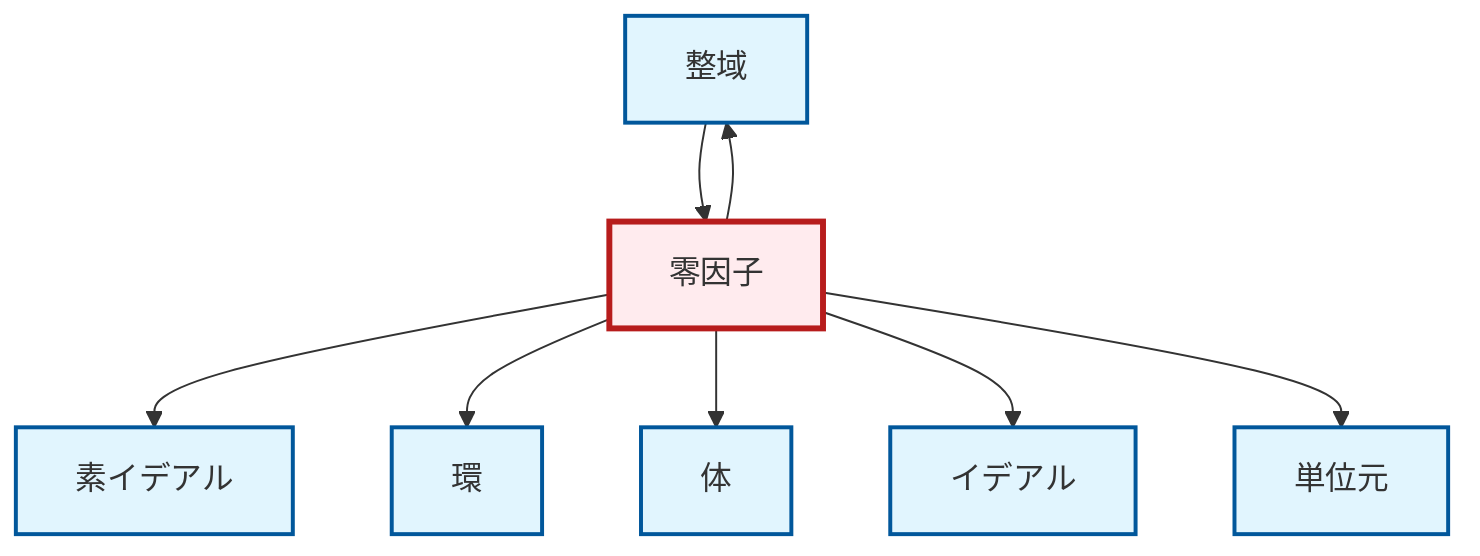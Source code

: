 graph TD
    classDef definition fill:#e1f5fe,stroke:#01579b,stroke-width:2px
    classDef theorem fill:#f3e5f5,stroke:#4a148c,stroke-width:2px
    classDef axiom fill:#fff3e0,stroke:#e65100,stroke-width:2px
    classDef example fill:#e8f5e9,stroke:#1b5e20,stroke-width:2px
    classDef current fill:#ffebee,stroke:#b71c1c,stroke-width:3px
    def-integral-domain["整域"]:::definition
    def-identity-element["単位元"]:::definition
    def-field["体"]:::definition
    def-zero-divisor["零因子"]:::definition
    def-ring["環"]:::definition
    def-ideal["イデアル"]:::definition
    def-prime-ideal["素イデアル"]:::definition
    def-zero-divisor --> def-prime-ideal
    def-zero-divisor --> def-ring
    def-integral-domain --> def-zero-divisor
    def-zero-divisor --> def-field
    def-zero-divisor --> def-ideal
    def-zero-divisor --> def-integral-domain
    def-zero-divisor --> def-identity-element
    class def-zero-divisor current